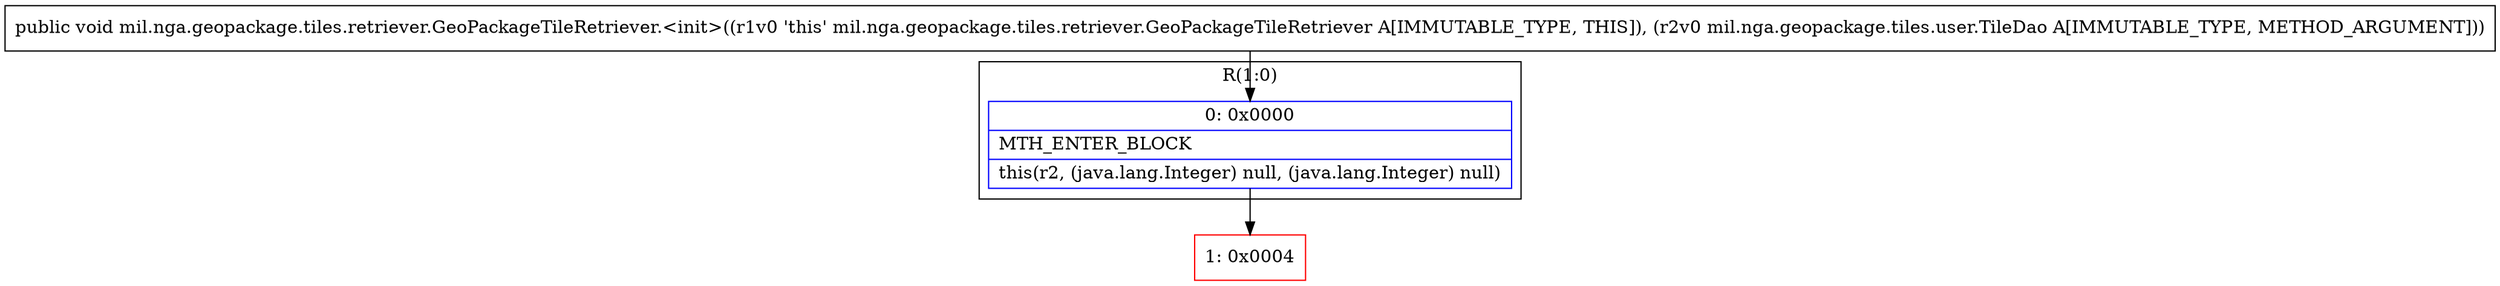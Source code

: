 digraph "CFG formil.nga.geopackage.tiles.retriever.GeoPackageTileRetriever.\<init\>(Lmil\/nga\/geopackage\/tiles\/user\/TileDao;)V" {
subgraph cluster_Region_22636373 {
label = "R(1:0)";
node [shape=record,color=blue];
Node_0 [shape=record,label="{0\:\ 0x0000|MTH_ENTER_BLOCK\l|this(r2, (java.lang.Integer) null, (java.lang.Integer) null)\l}"];
}
Node_1 [shape=record,color=red,label="{1\:\ 0x0004}"];
MethodNode[shape=record,label="{public void mil.nga.geopackage.tiles.retriever.GeoPackageTileRetriever.\<init\>((r1v0 'this' mil.nga.geopackage.tiles.retriever.GeoPackageTileRetriever A[IMMUTABLE_TYPE, THIS]), (r2v0 mil.nga.geopackage.tiles.user.TileDao A[IMMUTABLE_TYPE, METHOD_ARGUMENT])) }"];
MethodNode -> Node_0;
Node_0 -> Node_1;
}


